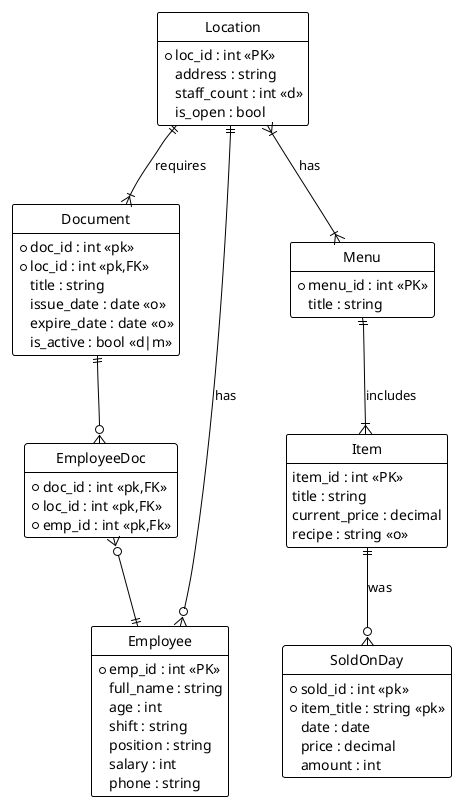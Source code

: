 @startuml
!theme plain
hide circle
hide methods

entity "Location" as loc {
*loc_id : int <<PK>>
address : string
staff_count : int <<d>>
is_open : bool
}

entity "Document" as doc {
*doc_id : int <<pk>>
*loc_id : int <<pk,FK>>
title : string
issue_date : date <<o>>
expire_date : date <<o>>
is_active : bool <<d|m>>
}

entity "Employee" as emp {
*emp_id : int <<PK>>
full_name : string
age : int
shift : string
position : string
salary : int
phone : string
}

entity "Menu" as menu {
*menu_id : int <<PK>>
title : string
}

entity "Item" as item {
item_id : int <<PK>>
title : string
current_price : decimal
recipe : string <<o>>
}

entity "SoldOnDay" as sold {
*sold_id : int <<pk>>
*item_title : string <<pk>>
date : date
price : decimal
amount : int
}

entity "EmployeeDoc" as empDoc {
*doc_id : int <<pk,FK>>
*loc_id : int <<pk,FK>>
*emp_id : int <<pk,Fk>>
}

loc ||--|{ doc : "requires"
loc }|--|{ menu : "has"
loc ||--o{ emp : "has"
menu ||--|{ item : "includes"
item ||--o{ sold : "was"
doc ||--o{ empDoc
empDoc }o--|| emp

@enduml




